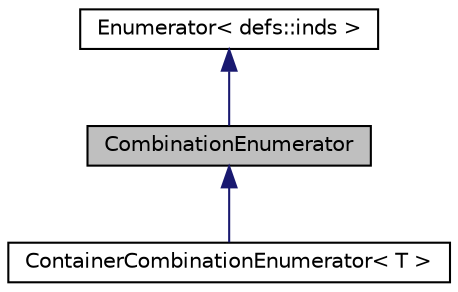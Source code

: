digraph "CombinationEnumerator"
{
  edge [fontname="Helvetica",fontsize="10",labelfontname="Helvetica",labelfontsize="10"];
  node [fontname="Helvetica",fontsize="10",shape=record];
  Node1 [label="CombinationEnumerator",height=0.2,width=0.4,color="black", fillcolor="grey75", style="filled", fontcolor="black"];
  Node2 -> Node1 [dir="back",color="midnightblue",fontsize="10",style="solid"];
  Node2 [label="Enumerator\< defs::inds \>",height=0.2,width=0.4,color="black", fillcolor="white", style="filled",URL="$classEnumerator.html"];
  Node1 -> Node3 [dir="back",color="midnightblue",fontsize="10",style="solid"];
  Node3 [label="ContainerCombinationEnumerator\< T \>",height=0.2,width=0.4,color="black", fillcolor="white", style="filled",URL="$classContainerCombinationEnumerator.html"];
}
